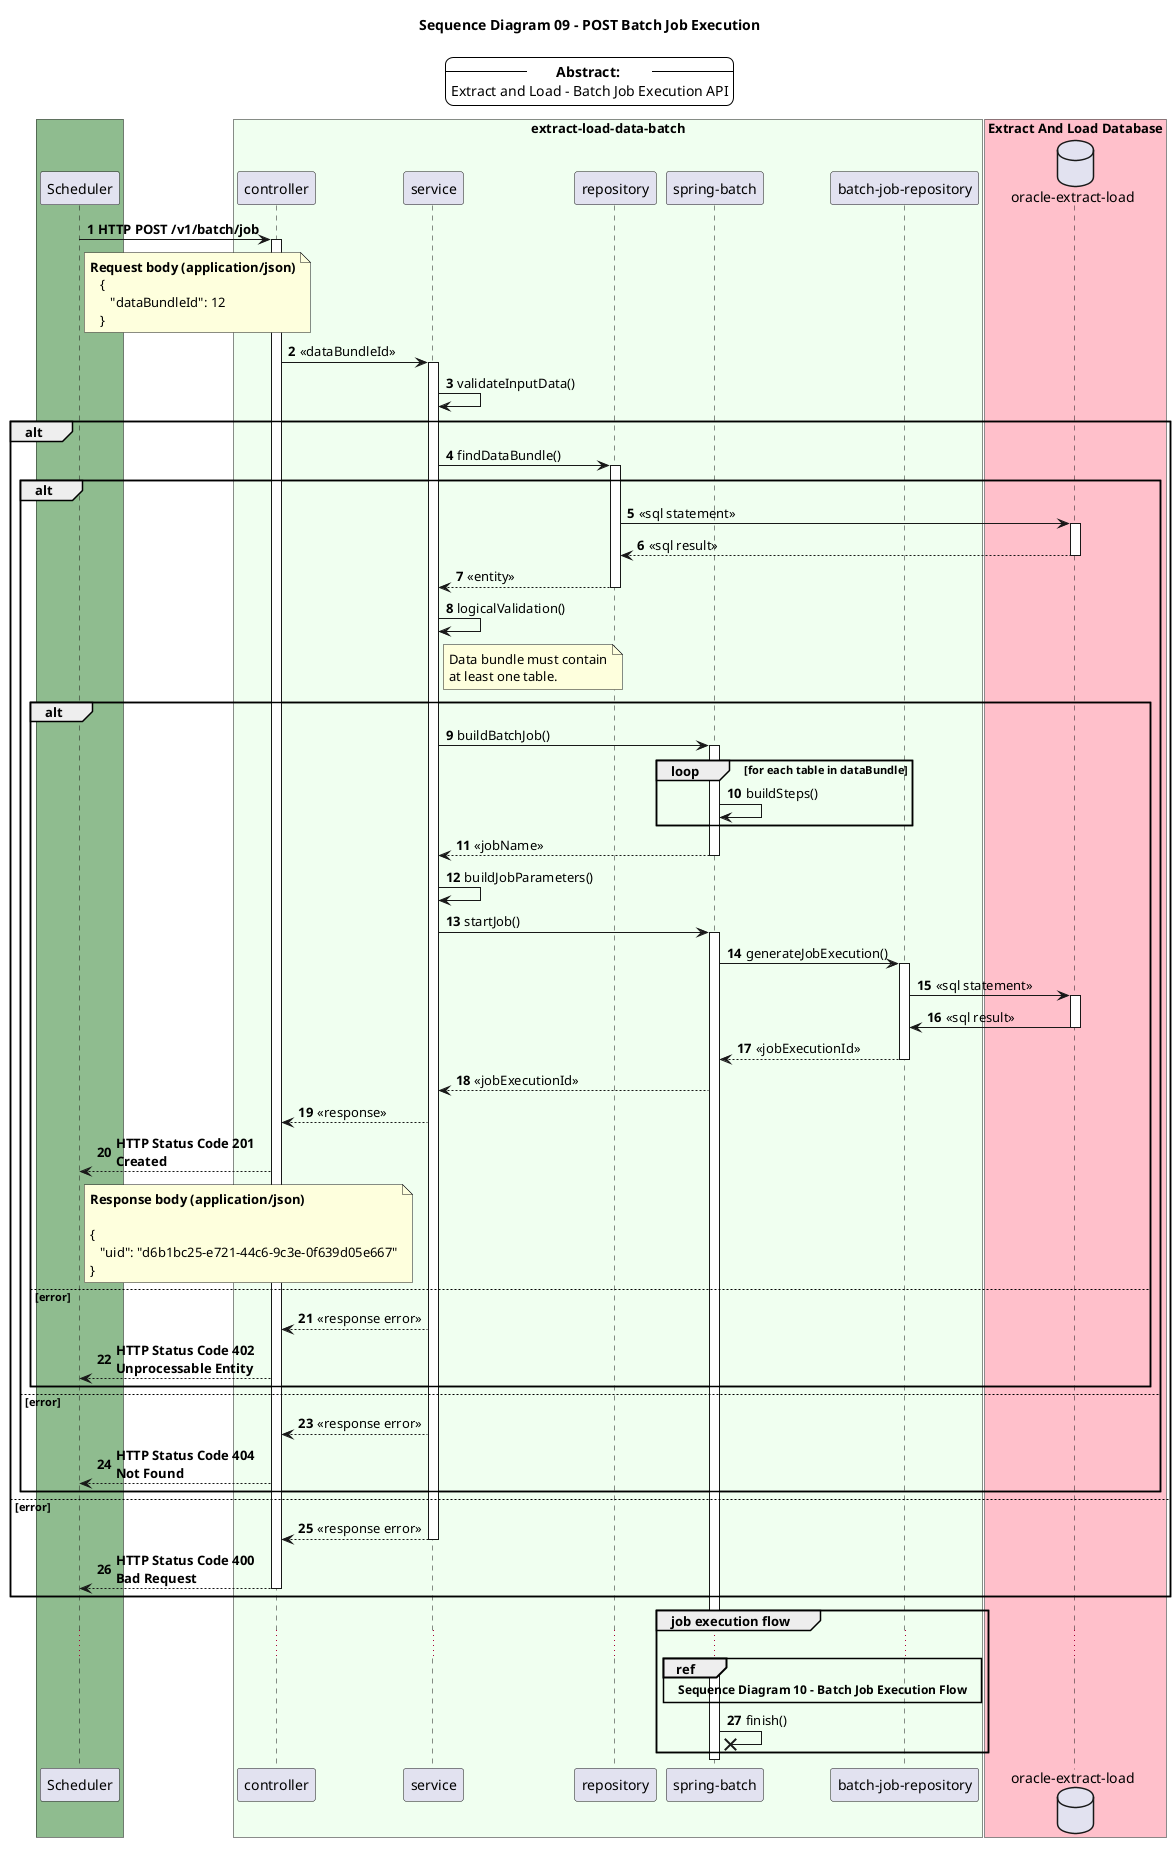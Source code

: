 @startuml
'diagram parameters'
autonumber
'skinparam dpi 300
skinparam LegendBackgroundColor #white

'diagram title'
title Sequence Diagram 09 - POST Batch Job Execution

'a list of the actors and participants'
box #DarkSeaGreen
participant "Scheduler" as scheduler
end box

box "extract-load-data-batch" #HoneyDew
participant "controller" as controller
participant "service" as service
participant "repository" as repository
participant "spring-batch" as batch
participant "batch-job-repository" as job_repository
end box

box "Extract And Load Database" #pink
database "oracle-extract-load" as el_db
end box

'a brief description of the diagram'
legend top
-- \t**Abstract:**\t --
Extract and Load - Batch Job Execution API
end legend

scheduler -> controller: **HTTP POST /v1/batch/job**
activate controller
note right of scheduler
  **Request body (application/json)**
     {
        "dataBundleId": 12
     }
end note
controller -> service: <<dataBundleId>>
activate service
    service -> service: validateInputData()
    alt
        service -> repository: findDataBundle()
        alt
           activate repository
           repository -> el_db: <<sql statement>>
           activate el_db
           el_db --> repository: <<sql result>>
           deactivate el_db
           repository --> service: <<entity>>
           deactivate repository
           service -> service: logicalValidation()
           note right of service
              Data bundle must contain
              at least one table.
           end note
           alt
              service -> batch: buildBatchJob()
              activate batch
                 loop for each table in dataBundle
                    batch -> batch: buildSteps()
                 end loop
              batch --> service: <<jobName>>
              deactivate batch
              service -> service: buildJobParameters()
              service -> batch: startJob()
              activate batch
              batch -> job_repository: generateJobExecution()
              activate job_repository
              job_repository -> el_db: <<sql statement>>
              activate el_db
              el_db -> job_repository: <<sql result>>
              deactivate el_db
              job_repository --> batch: <<jobExecutionId>>
              deactivate job_repository
              batch --> service: <<jobExecutionId>>
              service --> controller: <<response>>
              controller --> scheduler: **HTTP Status Code 201**\n**Created**
              note right of scheduler
                 **Response body (application/json)**

                 {
                    "uid": "d6b1bc25-e721-44c6-9c3e-0f639d05e667"
                 }
              end note
           else error
              service --> controller: <<response error>>
              controller --> scheduler: **HTTP Status Code 402**\n**Unprocessable Entity**
           end alt
        else error
           service --> controller: <<response error>>
           controller --> scheduler: **HTTP Status Code 404**\n**Not Found**
        end alt
    else error
        service --> controller: <<response error>>
        deactivate service
        controller --> scheduler: **HTTP Status Code 400**\n**Bad Request**
        deactivate controller
    end alt
group job execution flow
    ...
    ref over batch, job_repository
       **Sequence Diagram 10 - Batch Job Execution Flow**
    end ref
    batch -x batch: finish()
end group
deactivate batch
@enduml
